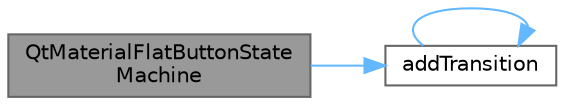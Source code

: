 digraph "QtMaterialFlatButtonStateMachine"
{
 // LATEX_PDF_SIZE
  bgcolor="transparent";
  edge [fontname=Helvetica,fontsize=10,labelfontname=Helvetica,labelfontsize=10];
  node [fontname=Helvetica,fontsize=10,shape=box,height=0.2,width=0.4];
  rankdir="LR";
  Node1 [id="Node000001",label="QtMaterialFlatButtonState\lMachine",height=0.2,width=0.4,color="gray40", fillcolor="grey60", style="filled", fontcolor="black",tooltip="构造函数，初始化状态机"];
  Node1 -> Node2 [id="edge1_Node000001_Node000002",color="steelblue1",style="solid",tooltip=" "];
  Node2 [id="Node000002",label="addTransition",height=0.2,width=0.4,color="grey40", fillcolor="white", style="filled",URL="$class_qt_material_flat_button_state_machine.html#ae4b8f7f9d2ef008da763042633d34f59",tooltip="< 禁用拷贝"];
  Node2 -> Node2 [id="edge2_Node000002_Node000002",color="steelblue1",style="solid",tooltip=" "];
}
